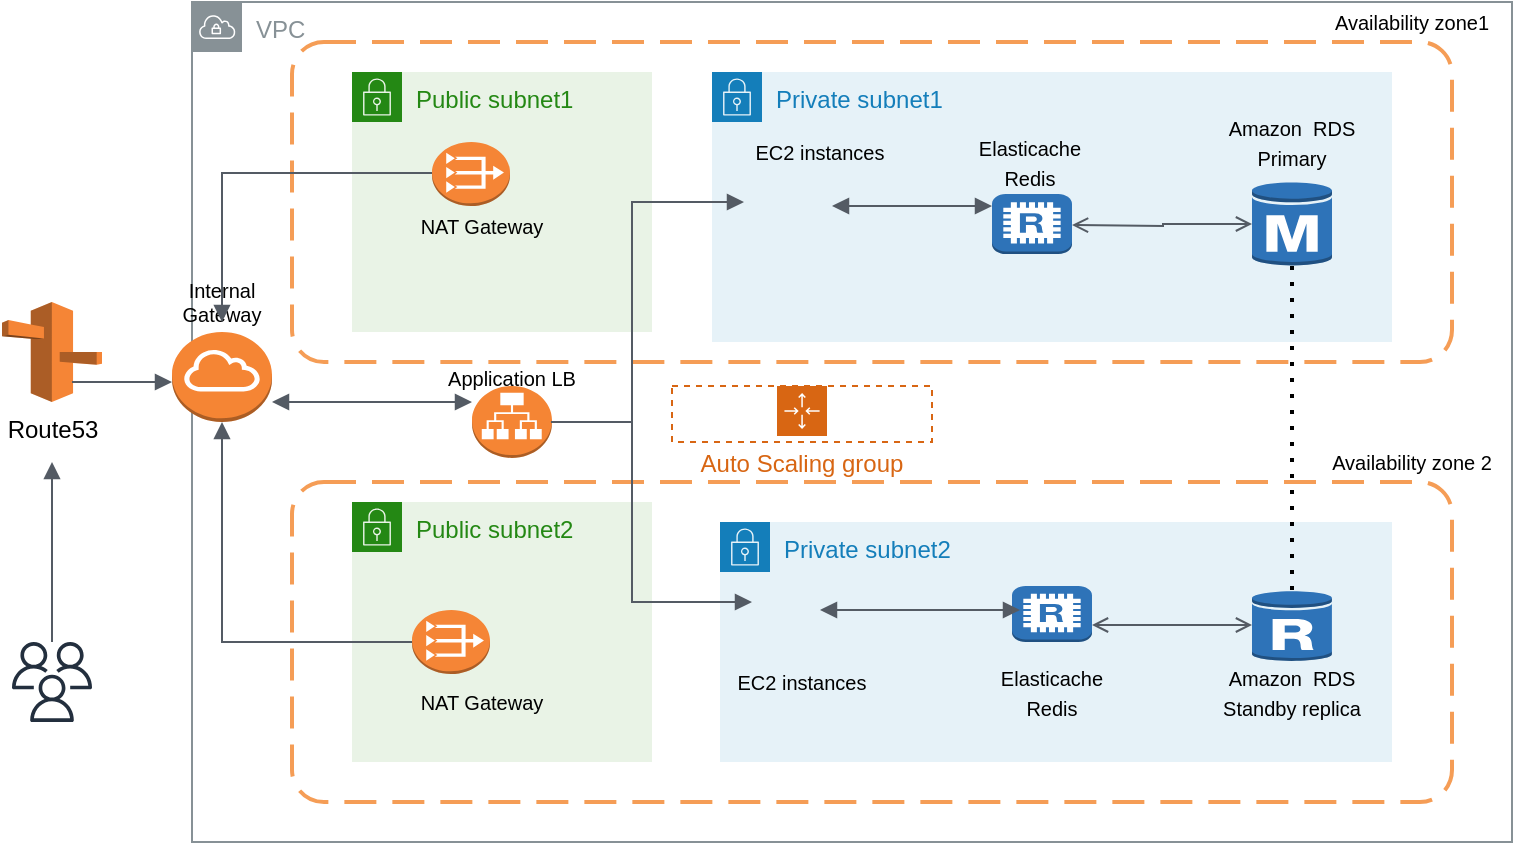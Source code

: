 <mxfile version="14.2.7" type="device"><diagram id="v46AtZQxRZeTunpPMI18" name="Page-1"><mxGraphModel dx="1042" dy="567" grid="1" gridSize="10" guides="1" tooltips="1" connect="1" arrows="1" fold="1" page="1" pageScale="1" pageWidth="827" pageHeight="1169" math="0" shadow="0"><root><mxCell id="0"/><mxCell id="1" parent="0"/><mxCell id="zVWq_FtHOu3QKYTMFLgG-2" value="VPC" style="outlineConnect=0;gradientColor=none;html=1;whiteSpace=wrap;fontSize=12;fontStyle=0;shape=mxgraph.aws4.group;grIcon=mxgraph.aws4.group_vpc;strokeColor=#879196;fillColor=none;verticalAlign=top;align=left;spacingLeft=30;fontColor=#879196;dashed=0;" vertex="1" parent="1"><mxGeometry x="100" y="90" width="660" height="420" as="geometry"/></mxCell><mxCell id="zVWq_FtHOu3QKYTMFLgG-3" value="Route53" style="outlineConnect=0;dashed=0;verticalLabelPosition=bottom;verticalAlign=top;align=center;html=1;shape=mxgraph.aws3.route_53;fillColor=#F58536;gradientColor=none;" vertex="1" parent="1"><mxGeometry x="5" y="240" width="50" height="50" as="geometry"/></mxCell><mxCell id="zVWq_FtHOu3QKYTMFLgG-5" value="" style="outlineConnect=0;fontColor=#232F3E;gradientColor=none;fillColor=#232F3E;strokeColor=none;dashed=0;verticalLabelPosition=bottom;verticalAlign=top;align=center;html=1;fontSize=12;fontStyle=0;aspect=fixed;pointerEvents=1;shape=mxgraph.aws4.users;" vertex="1" parent="1"><mxGeometry x="10" y="410" width="40" height="40" as="geometry"/></mxCell><mxCell id="zVWq_FtHOu3QKYTMFLgG-7" value="" style="edgeStyle=orthogonalEdgeStyle;html=1;endArrow=none;elbow=vertical;startArrow=block;startFill=1;strokeColor=#545B64;rounded=0;" edge="1" parent="1" target="zVWq_FtHOu3QKYTMFLgG-5"><mxGeometry width="100" relative="1" as="geometry"><mxPoint x="30" y="320" as="sourcePoint"/><mxPoint x="130" y="320" as="targetPoint"/><Array as="points"><mxPoint x="30" y="380"/><mxPoint x="30" y="380"/></Array></mxGeometry></mxCell><mxCell id="zVWq_FtHOu3QKYTMFLgG-8" value="" style="rounded=1;arcSize=10;dashed=1;strokeColor=#F59D56;fillColor=none;gradientColor=none;dashPattern=8 4;strokeWidth=2;" vertex="1" parent="1"><mxGeometry x="150" y="110" width="580" height="160" as="geometry"/></mxCell><mxCell id="zVWq_FtHOu3QKYTMFLgG-10" value="" style="rounded=1;arcSize=10;dashed=1;strokeColor=#F59D56;fillColor=none;gradientColor=none;dashPattern=8 4;strokeWidth=2;" vertex="1" parent="1"><mxGeometry x="150" y="330" width="580" height="160" as="geometry"/></mxCell><mxCell id="zVWq_FtHOu3QKYTMFLgG-11" value="Public subnet1" style="points=[[0,0],[0.25,0],[0.5,0],[0.75,0],[1,0],[1,0.25],[1,0.5],[1,0.75],[1,1],[0.75,1],[0.5,1],[0.25,1],[0,1],[0,0.75],[0,0.5],[0,0.25]];outlineConnect=0;gradientColor=none;html=1;whiteSpace=wrap;fontSize=12;fontStyle=0;shape=mxgraph.aws4.group;grIcon=mxgraph.aws4.group_security_group;grStroke=0;strokeColor=#248814;fillColor=#E9F3E6;verticalAlign=top;align=left;spacingLeft=30;fontColor=#248814;dashed=0;" vertex="1" parent="1"><mxGeometry x="180" y="125" width="150" height="130" as="geometry"/></mxCell><mxCell id="zVWq_FtHOu3QKYTMFLgG-12" value="Public subnet2" style="points=[[0,0],[0.25,0],[0.5,0],[0.75,0],[1,0],[1,0.25],[1,0.5],[1,0.75],[1,1],[0.75,1],[0.5,1],[0.25,1],[0,1],[0,0.75],[0,0.5],[0,0.25]];outlineConnect=0;gradientColor=none;html=1;whiteSpace=wrap;fontSize=12;fontStyle=0;shape=mxgraph.aws4.group;grIcon=mxgraph.aws4.group_security_group;grStroke=0;strokeColor=#248814;fillColor=#E9F3E6;verticalAlign=top;align=left;spacingLeft=30;fontColor=#248814;dashed=0;" vertex="1" parent="1"><mxGeometry x="180" y="340" width="150" height="130" as="geometry"/></mxCell><mxCell id="zVWq_FtHOu3QKYTMFLgG-13" value="Private subnet1" style="points=[[0,0],[0.25,0],[0.5,0],[0.75,0],[1,0],[1,0.25],[1,0.5],[1,0.75],[1,1],[0.75,1],[0.5,1],[0.25,1],[0,1],[0,0.75],[0,0.5],[0,0.25]];outlineConnect=0;gradientColor=none;html=1;whiteSpace=wrap;fontSize=12;fontStyle=0;shape=mxgraph.aws4.group;grIcon=mxgraph.aws4.group_security_group;grStroke=0;strokeColor=#147EBA;fillColor=#E6F2F8;verticalAlign=top;align=left;spacingLeft=30;fontColor=#147EBA;dashed=0;" vertex="1" parent="1"><mxGeometry x="360" y="125" width="340" height="135" as="geometry"/></mxCell><mxCell id="zVWq_FtHOu3QKYTMFLgG-14" value="Private subnet2" style="points=[[0,0],[0.25,0],[0.5,0],[0.75,0],[1,0],[1,0.25],[1,0.5],[1,0.75],[1,1],[0.75,1],[0.5,1],[0.25,1],[0,1],[0,0.75],[0,0.5],[0,0.25]];outlineConnect=0;gradientColor=none;html=1;whiteSpace=wrap;fontSize=12;fontStyle=0;shape=mxgraph.aws4.group;grIcon=mxgraph.aws4.group_security_group;grStroke=0;strokeColor=#147EBA;fillColor=#E6F2F8;verticalAlign=top;align=left;spacingLeft=30;fontColor=#147EBA;dashed=0;" vertex="1" parent="1"><mxGeometry x="364" y="350" width="336" height="120" as="geometry"/></mxCell><mxCell id="zVWq_FtHOu3QKYTMFLgG-15" value="" style="outlineConnect=0;dashed=0;verticalLabelPosition=bottom;verticalAlign=top;align=center;html=1;shape=mxgraph.aws3.internet_gateway;fillColor=#F58534;gradientColor=none;" vertex="1" parent="1"><mxGeometry x="90" y="255" width="50" height="45" as="geometry"/></mxCell><mxCell id="zVWq_FtHOu3QKYTMFLgG-19" value="Internal Gateway" style="text;html=1;strokeColor=none;fillColor=none;align=center;verticalAlign=middle;whiteSpace=wrap;rounded=0;fontSize=10;" vertex="1" parent="1"><mxGeometry x="80" y="230" width="70" height="20" as="geometry"/></mxCell><mxCell id="zVWq_FtHOu3QKYTMFLgG-26" value="" style="edgeStyle=orthogonalEdgeStyle;html=1;endArrow=none;elbow=vertical;startArrow=block;startFill=1;strokeColor=#545B64;rounded=0;" edge="1" parent="1"><mxGeometry width="100" relative="1" as="geometry"><mxPoint x="90" y="280" as="sourcePoint"/><mxPoint x="40" y="280" as="targetPoint"/></mxGeometry></mxCell><mxCell id="zVWq_FtHOu3QKYTMFLgG-27" value="" style="outlineConnect=0;dashed=0;verticalLabelPosition=bottom;verticalAlign=top;align=center;html=1;shape=mxgraph.aws3.application_load_balancer;fillColor=#F58534;gradientColor=none;" vertex="1" parent="1"><mxGeometry x="240" y="282" width="40" height="36" as="geometry"/></mxCell><mxCell id="zVWq_FtHOu3QKYTMFLgG-28" value="" style="outlineConnect=0;dashed=0;verticalLabelPosition=bottom;verticalAlign=top;align=center;html=1;shape=mxgraph.aws3.vpc_nat_gateway;fillColor=#F58536;gradientColor=none;" vertex="1" parent="1"><mxGeometry x="220" y="160" width="39" height="32" as="geometry"/></mxCell><mxCell id="zVWq_FtHOu3QKYTMFLgG-29" value="" style="edgeStyle=orthogonalEdgeStyle;html=1;endArrow=none;elbow=vertical;startArrow=block;startFill=1;strokeColor=#545B64;rounded=0;exitX=0.5;exitY=1;exitDx=0;exitDy=0;" edge="1" parent="1" source="zVWq_FtHOu3QKYTMFLgG-19"><mxGeometry width="100" relative="1" as="geometry"><mxPoint x="120" y="175.5" as="sourcePoint"/><mxPoint x="220" y="175.5" as="targetPoint"/><Array as="points"><mxPoint x="115" y="176"/></Array></mxGeometry></mxCell><mxCell id="zVWq_FtHOu3QKYTMFLgG-30" value="" style="outlineConnect=0;dashed=0;verticalLabelPosition=bottom;verticalAlign=top;align=center;html=1;shape=mxgraph.aws3.vpc_nat_gateway;fillColor=#F58536;gradientColor=none;" vertex="1" parent="1"><mxGeometry x="210" y="394" width="39" height="32" as="geometry"/></mxCell><mxCell id="zVWq_FtHOu3QKYTMFLgG-35" value="" style="edgeStyle=orthogonalEdgeStyle;html=1;endArrow=none;elbow=vertical;startArrow=block;startFill=1;strokeColor=#545B64;rounded=0;" edge="1" parent="1" source="zVWq_FtHOu3QKYTMFLgG-15"><mxGeometry width="100" relative="1" as="geometry"><mxPoint x="110" y="410" as="sourcePoint"/><mxPoint x="210" y="410" as="targetPoint"/><Array as="points"><mxPoint x="115" y="410"/></Array></mxGeometry></mxCell><mxCell id="zVWq_FtHOu3QKYTMFLgG-36" value="Application LB" style="text;html=1;strokeColor=none;fillColor=none;align=center;verticalAlign=middle;whiteSpace=wrap;rounded=0;fontSize=10;" vertex="1" parent="1"><mxGeometry x="195" y="267.5" width="130" height="20" as="geometry"/></mxCell><mxCell id="zVWq_FtHOu3QKYTMFLgG-39" value="" style="edgeStyle=orthogonalEdgeStyle;html=1;endArrow=block;elbow=vertical;startArrow=block;startFill=1;endFill=1;strokeColor=#545B64;rounded=0;" edge="1" parent="1"><mxGeometry width="100" relative="1" as="geometry"><mxPoint x="140" y="290" as="sourcePoint"/><mxPoint x="240" y="290" as="targetPoint"/></mxGeometry></mxCell><mxCell id="zVWq_FtHOu3QKYTMFLgG-40" value="&lt;font style=&quot;font-size: 10px&quot;&gt;NAT Gateway&lt;/font&gt;" style="text;html=1;strokeColor=none;fillColor=none;align=center;verticalAlign=middle;whiteSpace=wrap;rounded=0;" vertex="1" parent="1"><mxGeometry x="180" y="192" width="130" height="20" as="geometry"/></mxCell><mxCell id="zVWq_FtHOu3QKYTMFLgG-41" value="&lt;font style=&quot;font-size: 10px&quot;&gt;NAT Gateway&lt;/font&gt;" style="text;html=1;strokeColor=none;fillColor=none;align=center;verticalAlign=middle;whiteSpace=wrap;rounded=0;" vertex="1" parent="1"><mxGeometry x="180" y="430" width="130" height="20" as="geometry"/></mxCell><mxCell id="zVWq_FtHOu3QKYTMFLgG-42" value="Auto Scaling group" style="points=[[0,0],[0.25,0],[0.5,0],[0.75,0],[1,0],[1,0.25],[1,0.5],[1,0.75],[1,1],[0.75,1],[0.5,1],[0.25,1],[0,1],[0,0.75],[0,0.5],[0,0.25]];outlineConnect=0;gradientColor=none;html=1;whiteSpace=wrap;fontSize=12;fontStyle=0;shape=mxgraph.aws4.groupCenter;grIcon=mxgraph.aws4.group_auto_scaling_group;grStroke=1;strokeColor=#D86613;fillColor=none;verticalAlign=top;align=center;fontColor=#D86613;dashed=1;spacingTop=25;" vertex="1" parent="1"><mxGeometry x="340" y="282" width="130" height="28" as="geometry"/></mxCell><mxCell id="zVWq_FtHOu3QKYTMFLgG-43" value="" style="shape=image;html=1;verticalAlign=top;verticalLabelPosition=bottom;labelBackgroundColor=#ffffff;imageAspect=0;aspect=fixed;image=https://cdn2.iconfinder.com/data/icons/amazon-aws-stencils/100/Compute__Networking_copy_Amazon_EC2_Instances-128.png;fontSize=10;" vertex="1" parent="1"><mxGeometry x="376" y="175" width="52" height="52" as="geometry"/></mxCell><mxCell id="zVWq_FtHOu3QKYTMFLgG-44" value="" style="shape=image;html=1;verticalAlign=top;verticalLabelPosition=bottom;labelBackgroundColor=#ffffff;imageAspect=0;aspect=fixed;image=https://cdn2.iconfinder.com/data/icons/amazon-aws-stencils/100/Compute__Networking_copy_Amazon_EC2_Instances-128.png;fontSize=10;" vertex="1" parent="1"><mxGeometry x="379" y="374" width="46" height="46" as="geometry"/></mxCell><mxCell id="zVWq_FtHOu3QKYTMFLgG-45" value="&lt;font style=&quot;font-size: 10px&quot;&gt;EC2 instances&lt;/font&gt;" style="text;html=1;strokeColor=none;fillColor=none;align=center;verticalAlign=middle;whiteSpace=wrap;rounded=0;" vertex="1" parent="1"><mxGeometry x="355" y="420" width="100" height="20" as="geometry"/></mxCell><mxCell id="zVWq_FtHOu3QKYTMFLgG-46" value="&lt;font style=&quot;font-size: 10px&quot;&gt;EC2 instances&lt;/font&gt;" style="text;html=1;strokeColor=none;fillColor=none;align=center;verticalAlign=middle;whiteSpace=wrap;rounded=0;" vertex="1" parent="1"><mxGeometry x="364" y="155" width="100" height="20" as="geometry"/></mxCell><mxCell id="zVWq_FtHOu3QKYTMFLgG-47" value="&lt;font style=&quot;font-size: 10px&quot;&gt;Availability zone1&lt;/font&gt;" style="text;html=1;strokeColor=none;fillColor=none;align=center;verticalAlign=middle;whiteSpace=wrap;rounded=0;" vertex="1" parent="1"><mxGeometry x="660" y="90" width="100" height="20" as="geometry"/></mxCell><mxCell id="zVWq_FtHOu3QKYTMFLgG-48" value="&lt;font style=&quot;font-size: 10px&quot;&gt;Availability zone 2&lt;/font&gt;" style="text;html=1;strokeColor=none;fillColor=none;align=center;verticalAlign=middle;whiteSpace=wrap;rounded=0;" vertex="1" parent="1"><mxGeometry x="660" y="310" width="100" height="20" as="geometry"/></mxCell><mxCell id="zVWq_FtHOu3QKYTMFLgG-49" value="" style="edgeStyle=orthogonalEdgeStyle;html=1;endArrow=none;elbow=vertical;startArrow=block;startFill=1;strokeColor=#545B64;rounded=0;fontSize=10;" edge="1" parent="1"><mxGeometry width="100" relative="1" as="geometry"><mxPoint x="380" y="390" as="sourcePoint"/><mxPoint x="279.5" y="300" as="targetPoint"/><Array as="points"><mxPoint x="380" y="390"/><mxPoint x="320" y="390"/><mxPoint x="320" y="300"/></Array></mxGeometry></mxCell><mxCell id="zVWq_FtHOu3QKYTMFLgG-50" value="" style="edgeStyle=orthogonalEdgeStyle;html=1;endArrow=none;elbow=vertical;startArrow=block;startFill=1;strokeColor=#545B64;rounded=0;fontSize=10;" edge="1" parent="1" source="zVWq_FtHOu3QKYTMFLgG-43"><mxGeometry width="100" relative="1" as="geometry"><mxPoint x="205" y="300" as="sourcePoint"/><mxPoint x="305" y="300" as="targetPoint"/><Array as="points"><mxPoint x="320" y="190"/><mxPoint x="320" y="300"/></Array></mxGeometry></mxCell><mxCell id="zVWq_FtHOu3QKYTMFLgG-51" value="" style="outlineConnect=0;dashed=0;verticalLabelPosition=bottom;verticalAlign=top;align=center;html=1;shape=mxgraph.aws3.redis;fillColor=#2E73B8;gradientColor=none;fontSize=10;" vertex="1" parent="1"><mxGeometry x="500" y="186" width="40" height="30" as="geometry"/></mxCell><mxCell id="zVWq_FtHOu3QKYTMFLgG-52" value="" style="outlineConnect=0;dashed=0;verticalLabelPosition=bottom;verticalAlign=top;align=center;html=1;shape=mxgraph.aws3.redis;fillColor=#2E73B8;gradientColor=none;fontSize=10;" vertex="1" parent="1"><mxGeometry x="510" y="382" width="40" height="28" as="geometry"/></mxCell><mxCell id="zVWq_FtHOu3QKYTMFLgG-53" value="" style="outlineConnect=0;dashed=0;verticalLabelPosition=bottom;verticalAlign=top;align=center;html=1;shape=mxgraph.aws3.rds_db_instance;fillColor=#2E73B8;gradientColor=none;fontSize=10;" vertex="1" parent="1"><mxGeometry x="630" y="179.5" width="40" height="43" as="geometry"/></mxCell><mxCell id="zVWq_FtHOu3QKYTMFLgG-54" value="" style="outlineConnect=0;dashed=0;verticalLabelPosition=bottom;verticalAlign=top;align=center;html=1;shape=mxgraph.aws3.rds_db_instance_read_replica;fillColor=#2E73B8;gradientColor=none;fontSize=10;" vertex="1" parent="1"><mxGeometry x="630" y="384" width="40" height="36" as="geometry"/></mxCell><mxCell id="zVWq_FtHOu3QKYTMFLgG-55" value="&lt;font style=&quot;font-size: 10px&quot;&gt;Elasticache&lt;br&gt;Redis&lt;br&gt;&lt;/font&gt;" style="text;html=1;strokeColor=none;fillColor=none;align=center;verticalAlign=middle;whiteSpace=wrap;rounded=0;" vertex="1" parent="1"><mxGeometry x="469" y="160" width="100" height="20" as="geometry"/></mxCell><mxCell id="zVWq_FtHOu3QKYTMFLgG-56" value="&lt;font style=&quot;font-size: 10px&quot;&gt;Elasticache&lt;br&gt;Redis&lt;br&gt;&lt;/font&gt;" style="text;html=1;strokeColor=none;fillColor=none;align=center;verticalAlign=middle;whiteSpace=wrap;rounded=0;" vertex="1" parent="1"><mxGeometry x="480" y="425" width="100" height="20" as="geometry"/></mxCell><mxCell id="zVWq_FtHOu3QKYTMFLgG-57" value="" style="edgeStyle=orthogonalEdgeStyle;html=1;endArrow=block;elbow=vertical;startArrow=block;startFill=1;endFill=1;strokeColor=#545B64;rounded=0;fontSize=10;" edge="1" parent="1"><mxGeometry width="100" relative="1" as="geometry"><mxPoint x="420" y="192" as="sourcePoint"/><mxPoint x="500" y="192" as="targetPoint"/></mxGeometry></mxCell><mxCell id="zVWq_FtHOu3QKYTMFLgG-63" value="" style="edgeStyle=orthogonalEdgeStyle;html=1;endArrow=block;elbow=vertical;startArrow=block;startFill=1;endFill=1;strokeColor=#545B64;rounded=0;fontSize=10;" edge="1" parent="1"><mxGeometry width="100" relative="1" as="geometry"><mxPoint x="414" y="394" as="sourcePoint"/><mxPoint x="514" y="394" as="targetPoint"/></mxGeometry></mxCell><mxCell id="zVWq_FtHOu3QKYTMFLgG-64" value="" style="edgeStyle=orthogonalEdgeStyle;html=1;endArrow=open;elbow=vertical;startArrow=open;startFill=0;endFill=0;strokeColor=#545B64;rounded=0;fontSize=10;entryX=0;entryY=0.5;entryDx=0;entryDy=0;entryPerimeter=0;" edge="1" parent="1" target="zVWq_FtHOu3QKYTMFLgG-53"><mxGeometry width="100" relative="1" as="geometry"><mxPoint x="540" y="201.5" as="sourcePoint"/><mxPoint x="640" y="201.5" as="targetPoint"/></mxGeometry></mxCell><mxCell id="zVWq_FtHOu3QKYTMFLgG-68" value="" style="edgeStyle=orthogonalEdgeStyle;html=1;endArrow=open;elbow=vertical;startArrow=open;startFill=0;endFill=0;strokeColor=#545B64;rounded=0;fontSize=10;" edge="1" parent="1"><mxGeometry width="100" relative="1" as="geometry"><mxPoint x="550" y="401.5" as="sourcePoint"/><mxPoint x="630" y="401.5" as="targetPoint"/></mxGeometry></mxCell><mxCell id="zVWq_FtHOu3QKYTMFLgG-69" value="&lt;font style=&quot;font-size: 10px&quot;&gt;Amazon&amp;nbsp; RDS Primary&lt;br&gt;&lt;/font&gt;" style="text;html=1;strokeColor=none;fillColor=none;align=center;verticalAlign=middle;whiteSpace=wrap;rounded=0;" vertex="1" parent="1"><mxGeometry x="610" y="145" width="80" height="30" as="geometry"/></mxCell><mxCell id="zVWq_FtHOu3QKYTMFLgG-71" value="&lt;font style=&quot;font-size: 10px&quot;&gt;Amazon&amp;nbsp; RDS Standby replica&lt;br&gt;&lt;/font&gt;" style="text;html=1;strokeColor=none;fillColor=none;align=center;verticalAlign=middle;whiteSpace=wrap;rounded=0;" vertex="1" parent="1"><mxGeometry x="610" y="420" width="80" height="30" as="geometry"/></mxCell><mxCell id="zVWq_FtHOu3QKYTMFLgG-72" value="" style="endArrow=none;dashed=1;html=1;dashPattern=1 3;strokeWidth=2;fontSize=10;entryX=0.5;entryY=0.98;entryDx=0;entryDy=0;entryPerimeter=0;" edge="1" parent="1" source="zVWq_FtHOu3QKYTMFLgG-54" target="zVWq_FtHOu3QKYTMFLgG-53"><mxGeometry width="50" height="50" relative="1" as="geometry"><mxPoint x="610" y="272.5" as="sourcePoint"/><mxPoint x="660" y="222.5" as="targetPoint"/></mxGeometry></mxCell></root></mxGraphModel></diagram></mxfile>